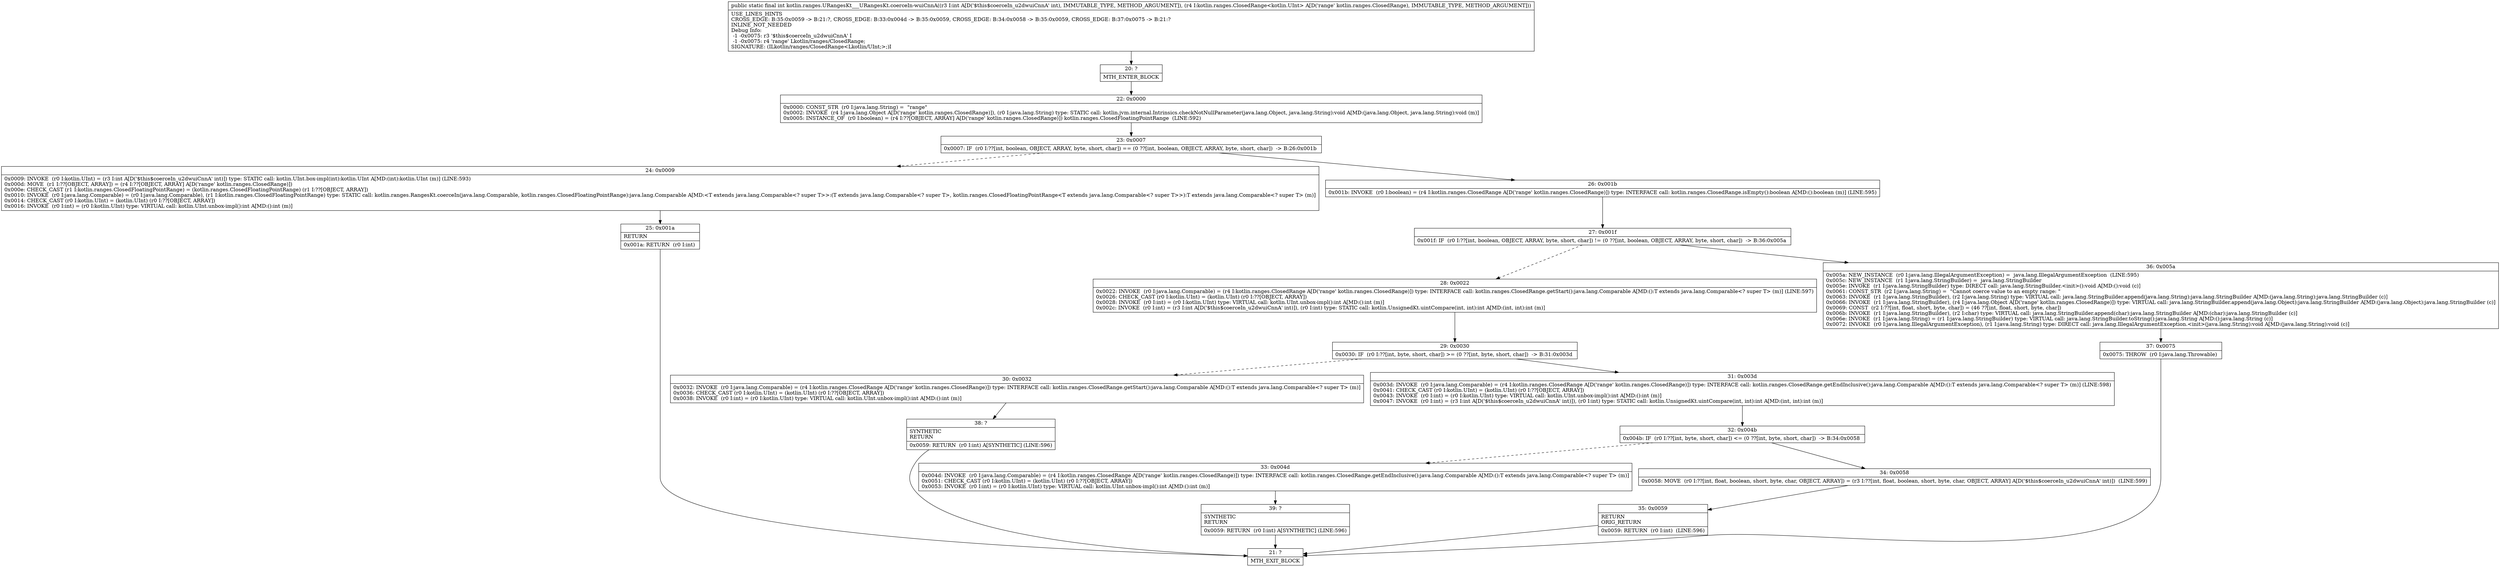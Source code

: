 digraph "CFG forkotlin.ranges.URangesKt___URangesKt.coerceIn\-wuiCnnA(ILkotlin\/ranges\/ClosedRange;)I" {
Node_20 [shape=record,label="{20\:\ ?|MTH_ENTER_BLOCK\l}"];
Node_22 [shape=record,label="{22\:\ 0x0000|0x0000: CONST_STR  (r0 I:java.lang.String) =  \"range\" \l0x0002: INVOKE  (r4 I:java.lang.Object A[D('range' kotlin.ranges.ClosedRange)]), (r0 I:java.lang.String) type: STATIC call: kotlin.jvm.internal.Intrinsics.checkNotNullParameter(java.lang.Object, java.lang.String):void A[MD:(java.lang.Object, java.lang.String):void (m)]\l0x0005: INSTANCE_OF  (r0 I:boolean) = (r4 I:??[OBJECT, ARRAY] A[D('range' kotlin.ranges.ClosedRange)]) kotlin.ranges.ClosedFloatingPointRange  (LINE:592)\l}"];
Node_23 [shape=record,label="{23\:\ 0x0007|0x0007: IF  (r0 I:??[int, boolean, OBJECT, ARRAY, byte, short, char]) == (0 ??[int, boolean, OBJECT, ARRAY, byte, short, char])  \-\> B:26:0x001b \l}"];
Node_24 [shape=record,label="{24\:\ 0x0009|0x0009: INVOKE  (r0 I:kotlin.UInt) = (r3 I:int A[D('$this$coerceIn_u2dwuiCnnA' int)]) type: STATIC call: kotlin.UInt.box\-impl(int):kotlin.UInt A[MD:(int):kotlin.UInt (m)] (LINE:593)\l0x000d: MOVE  (r1 I:??[OBJECT, ARRAY]) = (r4 I:??[OBJECT, ARRAY] A[D('range' kotlin.ranges.ClosedRange)]) \l0x000e: CHECK_CAST (r1 I:kotlin.ranges.ClosedFloatingPointRange) = (kotlin.ranges.ClosedFloatingPointRange) (r1 I:??[OBJECT, ARRAY]) \l0x0010: INVOKE  (r0 I:java.lang.Comparable) = (r0 I:java.lang.Comparable), (r1 I:kotlin.ranges.ClosedFloatingPointRange) type: STATIC call: kotlin.ranges.RangesKt.coerceIn(java.lang.Comparable, kotlin.ranges.ClosedFloatingPointRange):java.lang.Comparable A[MD:\<T extends java.lang.Comparable\<? super T\>\>:(T extends java.lang.Comparable\<? super T\>, kotlin.ranges.ClosedFloatingPointRange\<T extends java.lang.Comparable\<? super T\>\>):T extends java.lang.Comparable\<? super T\> (m)]\l0x0014: CHECK_CAST (r0 I:kotlin.UInt) = (kotlin.UInt) (r0 I:??[OBJECT, ARRAY]) \l0x0016: INVOKE  (r0 I:int) = (r0 I:kotlin.UInt) type: VIRTUAL call: kotlin.UInt.unbox\-impl():int A[MD:():int (m)]\l}"];
Node_25 [shape=record,label="{25\:\ 0x001a|RETURN\l|0x001a: RETURN  (r0 I:int) \l}"];
Node_21 [shape=record,label="{21\:\ ?|MTH_EXIT_BLOCK\l}"];
Node_26 [shape=record,label="{26\:\ 0x001b|0x001b: INVOKE  (r0 I:boolean) = (r4 I:kotlin.ranges.ClosedRange A[D('range' kotlin.ranges.ClosedRange)]) type: INTERFACE call: kotlin.ranges.ClosedRange.isEmpty():boolean A[MD:():boolean (m)] (LINE:595)\l}"];
Node_27 [shape=record,label="{27\:\ 0x001f|0x001f: IF  (r0 I:??[int, boolean, OBJECT, ARRAY, byte, short, char]) != (0 ??[int, boolean, OBJECT, ARRAY, byte, short, char])  \-\> B:36:0x005a \l}"];
Node_28 [shape=record,label="{28\:\ 0x0022|0x0022: INVOKE  (r0 I:java.lang.Comparable) = (r4 I:kotlin.ranges.ClosedRange A[D('range' kotlin.ranges.ClosedRange)]) type: INTERFACE call: kotlin.ranges.ClosedRange.getStart():java.lang.Comparable A[MD:():T extends java.lang.Comparable\<? super T\> (m)] (LINE:597)\l0x0026: CHECK_CAST (r0 I:kotlin.UInt) = (kotlin.UInt) (r0 I:??[OBJECT, ARRAY]) \l0x0028: INVOKE  (r0 I:int) = (r0 I:kotlin.UInt) type: VIRTUAL call: kotlin.UInt.unbox\-impl():int A[MD:():int (m)]\l0x002c: INVOKE  (r0 I:int) = (r3 I:int A[D('$this$coerceIn_u2dwuiCnnA' int)]), (r0 I:int) type: STATIC call: kotlin.UnsignedKt.uintCompare(int, int):int A[MD:(int, int):int (m)]\l}"];
Node_29 [shape=record,label="{29\:\ 0x0030|0x0030: IF  (r0 I:??[int, byte, short, char]) \>= (0 ??[int, byte, short, char])  \-\> B:31:0x003d \l}"];
Node_30 [shape=record,label="{30\:\ 0x0032|0x0032: INVOKE  (r0 I:java.lang.Comparable) = (r4 I:kotlin.ranges.ClosedRange A[D('range' kotlin.ranges.ClosedRange)]) type: INTERFACE call: kotlin.ranges.ClosedRange.getStart():java.lang.Comparable A[MD:():T extends java.lang.Comparable\<? super T\> (m)]\l0x0036: CHECK_CAST (r0 I:kotlin.UInt) = (kotlin.UInt) (r0 I:??[OBJECT, ARRAY]) \l0x0038: INVOKE  (r0 I:int) = (r0 I:kotlin.UInt) type: VIRTUAL call: kotlin.UInt.unbox\-impl():int A[MD:():int (m)]\l}"];
Node_38 [shape=record,label="{38\:\ ?|SYNTHETIC\lRETURN\l|0x0059: RETURN  (r0 I:int) A[SYNTHETIC] (LINE:596)\l}"];
Node_31 [shape=record,label="{31\:\ 0x003d|0x003d: INVOKE  (r0 I:java.lang.Comparable) = (r4 I:kotlin.ranges.ClosedRange A[D('range' kotlin.ranges.ClosedRange)]) type: INTERFACE call: kotlin.ranges.ClosedRange.getEndInclusive():java.lang.Comparable A[MD:():T extends java.lang.Comparable\<? super T\> (m)] (LINE:598)\l0x0041: CHECK_CAST (r0 I:kotlin.UInt) = (kotlin.UInt) (r0 I:??[OBJECT, ARRAY]) \l0x0043: INVOKE  (r0 I:int) = (r0 I:kotlin.UInt) type: VIRTUAL call: kotlin.UInt.unbox\-impl():int A[MD:():int (m)]\l0x0047: INVOKE  (r0 I:int) = (r3 I:int A[D('$this$coerceIn_u2dwuiCnnA' int)]), (r0 I:int) type: STATIC call: kotlin.UnsignedKt.uintCompare(int, int):int A[MD:(int, int):int (m)]\l}"];
Node_32 [shape=record,label="{32\:\ 0x004b|0x004b: IF  (r0 I:??[int, byte, short, char]) \<= (0 ??[int, byte, short, char])  \-\> B:34:0x0058 \l}"];
Node_33 [shape=record,label="{33\:\ 0x004d|0x004d: INVOKE  (r0 I:java.lang.Comparable) = (r4 I:kotlin.ranges.ClosedRange A[D('range' kotlin.ranges.ClosedRange)]) type: INTERFACE call: kotlin.ranges.ClosedRange.getEndInclusive():java.lang.Comparable A[MD:():T extends java.lang.Comparable\<? super T\> (m)]\l0x0051: CHECK_CAST (r0 I:kotlin.UInt) = (kotlin.UInt) (r0 I:??[OBJECT, ARRAY]) \l0x0053: INVOKE  (r0 I:int) = (r0 I:kotlin.UInt) type: VIRTUAL call: kotlin.UInt.unbox\-impl():int A[MD:():int (m)]\l}"];
Node_39 [shape=record,label="{39\:\ ?|SYNTHETIC\lRETURN\l|0x0059: RETURN  (r0 I:int) A[SYNTHETIC] (LINE:596)\l}"];
Node_34 [shape=record,label="{34\:\ 0x0058|0x0058: MOVE  (r0 I:??[int, float, boolean, short, byte, char, OBJECT, ARRAY]) = (r3 I:??[int, float, boolean, short, byte, char, OBJECT, ARRAY] A[D('$this$coerceIn_u2dwuiCnnA' int)])  (LINE:599)\l}"];
Node_35 [shape=record,label="{35\:\ 0x0059|RETURN\lORIG_RETURN\l|0x0059: RETURN  (r0 I:int)  (LINE:596)\l}"];
Node_36 [shape=record,label="{36\:\ 0x005a|0x005a: NEW_INSTANCE  (r0 I:java.lang.IllegalArgumentException) =  java.lang.IllegalArgumentException  (LINE:595)\l0x005c: NEW_INSTANCE  (r1 I:java.lang.StringBuilder) =  java.lang.StringBuilder \l0x005e: INVOKE  (r1 I:java.lang.StringBuilder) type: DIRECT call: java.lang.StringBuilder.\<init\>():void A[MD:():void (c)]\l0x0061: CONST_STR  (r2 I:java.lang.String) =  \"Cannot coerce value to an empty range: \" \l0x0063: INVOKE  (r1 I:java.lang.StringBuilder), (r2 I:java.lang.String) type: VIRTUAL call: java.lang.StringBuilder.append(java.lang.String):java.lang.StringBuilder A[MD:(java.lang.String):java.lang.StringBuilder (c)]\l0x0066: INVOKE  (r1 I:java.lang.StringBuilder), (r4 I:java.lang.Object A[D('range' kotlin.ranges.ClosedRange)]) type: VIRTUAL call: java.lang.StringBuilder.append(java.lang.Object):java.lang.StringBuilder A[MD:(java.lang.Object):java.lang.StringBuilder (c)]\l0x0069: CONST  (r2 I:??[int, float, short, byte, char]) = (46 ??[int, float, short, byte, char]) \l0x006b: INVOKE  (r1 I:java.lang.StringBuilder), (r2 I:char) type: VIRTUAL call: java.lang.StringBuilder.append(char):java.lang.StringBuilder A[MD:(char):java.lang.StringBuilder (c)]\l0x006e: INVOKE  (r1 I:java.lang.String) = (r1 I:java.lang.StringBuilder) type: VIRTUAL call: java.lang.StringBuilder.toString():java.lang.String A[MD:():java.lang.String (c)]\l0x0072: INVOKE  (r0 I:java.lang.IllegalArgumentException), (r1 I:java.lang.String) type: DIRECT call: java.lang.IllegalArgumentException.\<init\>(java.lang.String):void A[MD:(java.lang.String):void (c)]\l}"];
Node_37 [shape=record,label="{37\:\ 0x0075|0x0075: THROW  (r0 I:java.lang.Throwable) \l}"];
MethodNode[shape=record,label="{public static final int kotlin.ranges.URangesKt___URangesKt.coerceIn\-wuiCnnA((r3 I:int A[D('$this$coerceIn_u2dwuiCnnA' int), IMMUTABLE_TYPE, METHOD_ARGUMENT]), (r4 I:kotlin.ranges.ClosedRange\<kotlin.UInt\> A[D('range' kotlin.ranges.ClosedRange), IMMUTABLE_TYPE, METHOD_ARGUMENT]))  | USE_LINES_HINTS\lCROSS_EDGE: B:35:0x0059 \-\> B:21:?, CROSS_EDGE: B:33:0x004d \-\> B:35:0x0059, CROSS_EDGE: B:34:0x0058 \-\> B:35:0x0059, CROSS_EDGE: B:37:0x0075 \-\> B:21:?\lINLINE_NOT_NEEDED\lDebug Info:\l  \-1 \-0x0075: r3 '$this$coerceIn_u2dwuiCnnA' I\l  \-1 \-0x0075: r4 'range' Lkotlin\/ranges\/ClosedRange;\lSIGNATURE: (ILkotlin\/ranges\/ClosedRange\<Lkotlin\/UInt;\>;)I\l}"];
MethodNode -> Node_20;Node_20 -> Node_22;
Node_22 -> Node_23;
Node_23 -> Node_24[style=dashed];
Node_23 -> Node_26;
Node_24 -> Node_25;
Node_25 -> Node_21;
Node_26 -> Node_27;
Node_27 -> Node_28[style=dashed];
Node_27 -> Node_36;
Node_28 -> Node_29;
Node_29 -> Node_30[style=dashed];
Node_29 -> Node_31;
Node_30 -> Node_38;
Node_38 -> Node_21;
Node_31 -> Node_32;
Node_32 -> Node_33[style=dashed];
Node_32 -> Node_34;
Node_33 -> Node_39;
Node_39 -> Node_21;
Node_34 -> Node_35;
Node_35 -> Node_21;
Node_36 -> Node_37;
Node_37 -> Node_21;
}

